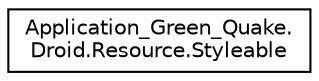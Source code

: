 digraph "Graphical Class Hierarchy"
{
 // LATEX_PDF_SIZE
  edge [fontname="Helvetica",fontsize="10",labelfontname="Helvetica",labelfontsize="10"];
  node [fontname="Helvetica",fontsize="10",shape=record];
  rankdir="LR";
  Node0 [label="Application_Green_Quake.\lDroid.Resource.Styleable",height=0.2,width=0.4,color="black", fillcolor="white", style="filled",URL="$class_application___green___quake_1_1_droid_1_1_resource_1_1_styleable.html",tooltip=" "];
}
